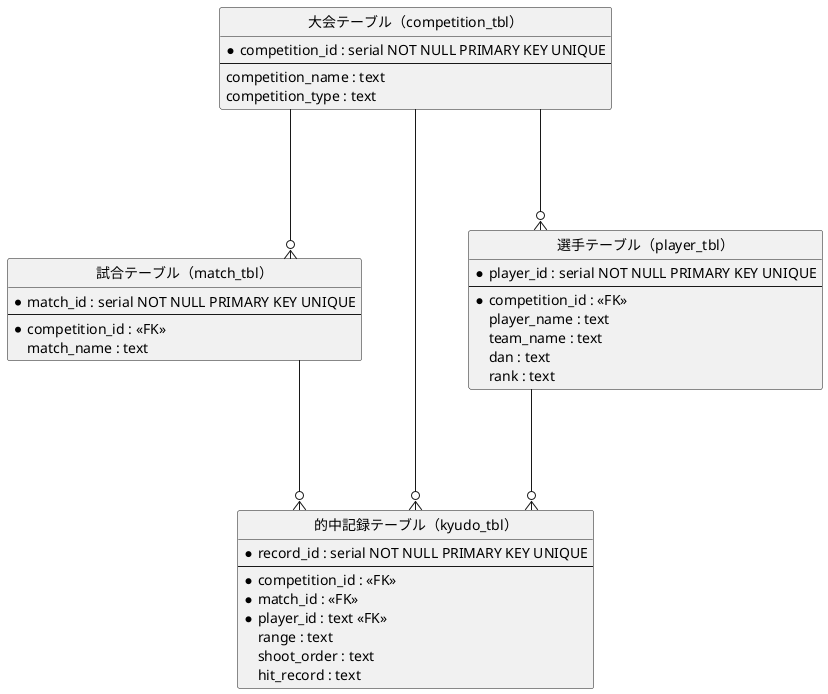 @startuml er_diagram

' hide the spot
hide circle

' avoid problems with angled crows feet
skinparam linetype ortho

entity "大会テーブル（competition_tbl）" as competition_tbl {
  *competition_id : serial NOT NULL PRIMARY KEY UNIQUE
  --
  competition_name : text
  competition_type : text
}

entity "試合テーブル（match_tbl）" as match_tbl {
  *match_id : serial NOT NULL PRIMARY KEY UNIQUE
  --
  *competition_id : <<FK>>
  match_name : text
}

entity "的中記録テーブル（kyudo_tbl）" as hit_record_tbl {
  *record_id : serial NOT NULL PRIMARY KEY UNIQUE
  --
  *competition_id : <<FK>>
  *match_id : <<FK>>
  *player_id : text <<FK>>
  range : text
  shoot_order : text
  hit_record : text
}

entity "選手テーブル（player_tbl）" as player_tbl {
  *player_id : serial NOT NULL PRIMARY KEY UNIQUE
  --
  *competition_id : <<FK>>
  player_name : text
  team_name : text
  dan : text
  rank : text
}

competition_tbl ---o{ match_tbl
match_tbl ---o{ hit_record_tbl
player_tbl ---o{ hit_record_tbl
competition_tbl ---o{ hit_record_tbl
competition_tbl ---o{ player_tbl

@enduml